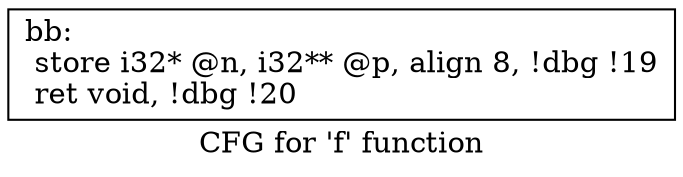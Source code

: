 digraph "CFG for 'f' function" {
	label="CFG for 'f' function";

	Node0x1d34910 [shape=record,label="{bb:\l  store i32* @n, i32** @p, align 8, !dbg !19\l  ret void, !dbg !20\l}"];
}
